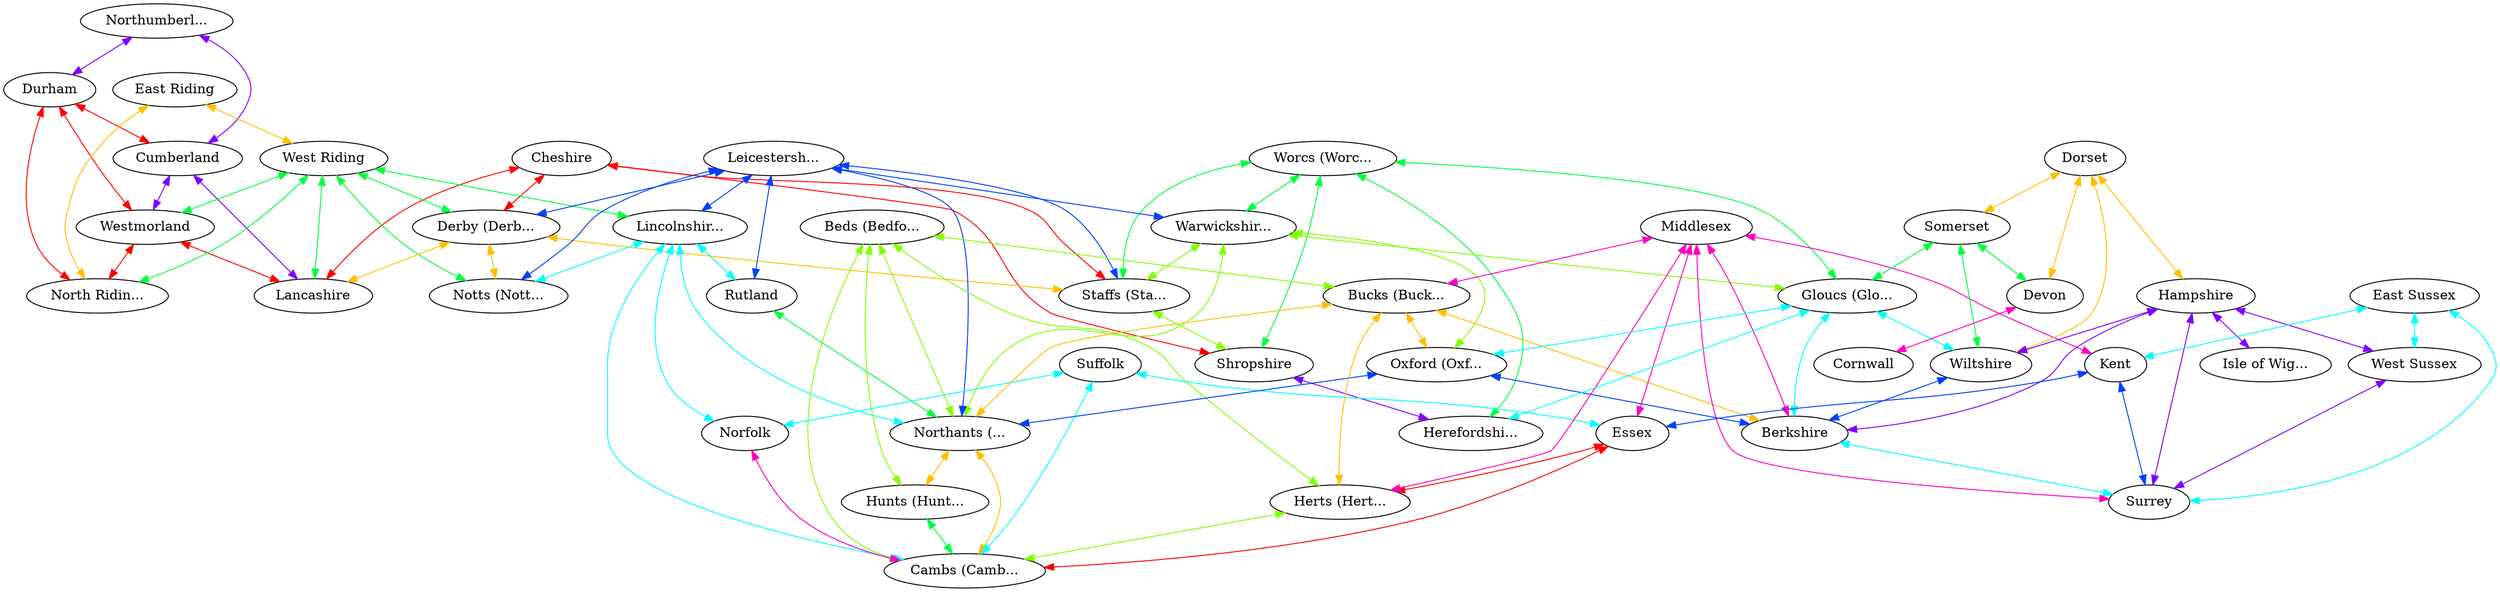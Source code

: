 graph x {
"Northumberland" [pos="3.41666666666667,-0.805555555555556",label="Northumberl..."]
"Durham" [pos="4.02777777777778,-1.27777777777778",label="Durham"]
"Cumberland" [pos="2.70833333333333,-0.972222222222222",label="Cumberland"]
"Westmorland" [pos="2.97222222222222,-1.77777777777778",label="Westmorland"]
"Lancashire" [pos="2.90277777777778,-2.84722222222222",label="Lancashire"]
"Cheshire" [pos="3.06944444444444,-3.5",label="Cheshire"]
"North Riding" [pos="4.29166666666667,-1.69444444444444",label="North Ridin..."]
"West Riding" [pos="3.94444444444444,-2.31944444444444",label="West Riding"]
"East Riding" [pos="4.97222222222222,-2.23611111111111",label="East Riding"]
"Shropshire" [pos="2.72222222222222,-4.41666666666667",label="Shropshire"]
"Staffs (Staffordshire)" [pos="3.51388888888889,-3.93055555555556",label="Staffs (Sta..."]
"Herefordshire" [pos="2.86111111111111,-5.19444444444444",label="Herefordshi..."]
"Worcs (Worcestershire)" [pos="3.47222222222222,-5.04166666666667",label="Worcs (Worc..."]
"Warwickshire" [pos="4.02777777777778,-5.125",label="Warwickshir..."]
"Derby (Derbyshire)" [pos="4,-3.68055555555556",label="Derby (Derb..."]
"Notts (Nottinghamshire)" [pos="4.54166666666667,-3.375",label="Notts (Nott..."]
"Lincolnshire" [pos="5.19444444444444,-3.23611111111111",label="Lincolnshir..."]
"Leicestershire" [pos="4.29166666666667,-4.41666666666667",label="Leicestersh..."]
"Rutland" [pos="4.875,-4.41666666666667",label="Rutland"]
"Northants (Northamptonshire)" [pos="4.55555555555556,-5.11111111111111",label="Northants (..."]
"Beds (Bedfordshire)" [pos="5.06944444444444,-5.20833333333333",label="Beds (Bedfo..."]
"Hunts (Huntingdonshire)" [pos="5.26388888888889,-4.76388888888889",label="Hunts (Hunt..."]
"Cambs (Cambridgeshire)" [pos="5.66666666666667,-4.93055555555556",label="Cambs (Camb..."]
"Norfolk" [pos="6.36111111111111,-4.31944444444444",label="Norfolk"]
"Suffolk" [pos="6.73611111111111,-5.08333333333333",label="Suffolk"]
"Herts (Hertfordshire)" [pos="5.125,-5.875",label="Herts (Hert..."]
"Essex" [pos="6.375,-5.79166666666667",label="Essex"]
"Oxford (Oxfordshire)" [pos="4.19444444444444,-5.55555555555556",label="Oxford (Oxf..."]
"Bucks (Buckinghamshire)" [pos="4.65277777777778,-5.70833333333333",label="Bucks (Buck..."]
"Berkshire" [pos="4.19444444444444,-6.25",label="Berkshire"]
"Middlesex" [pos="5.22222222222222,-6.18055555555556",label="Middlesex"]
"Gloucs (Gloucestershire)" [pos="3.51388888888889,-5.68055555555556",label="Gloucs (Glo..."]
"Somerset" [pos="2.86111111111111,-6.55555555555556",label="Somerset"]
"Wiltshire" [pos="3.65277777777778,-6.36111111111111",label="Wiltshire"]
"Cornwall" [pos="1.125,-7.73611111111111",label="Cornwall"]
"Devon" [pos="1.90277777777778,-7.52777777777778",label="Devon"]
"Dorset" [pos="3.31944444444444,-7.26388888888889",label="Dorset"]
"Hampshire" [pos="4.31944444444444,-6.68055555555556",label="Hampshire"]
"Isle of Wight" [pos="4.33333333333333,-7.65277777777778",label="Isle of Wig..."]
"Surrey" [pos="5.27777777777778,-6.54166666666667",label="Surrey"]
"West Sussex" [pos="4.84722222222222,-7.16666666666667",label="West Sussex"]
"Kent" [pos="6.02777777777778,-6.5",label="Kent"]
"East Sussex" [pos="5.66666666666667,-7.19444444444444",label="East Sussex"]
"Dorset" -- "Somerset" [dir="both",color="0.125,1,1"]
"Dorset" -- "Wiltshire" [dir="both",color="0.125,1,1"]
"Dorset" -- "Hampshire" [dir="both",color="0.125,1,1"]
"Dorset" -- "Devon" [dir="both",color="0.125,1,1"]
"Beds (Bedfordshire)" -- "Bucks (Buckinghamshire)" [dir="both",color="0.25,1,1"]
"Beds (Bedfordshire)" -- "Cambs (Cambridgeshire)" [dir="both",color="0.25,1,1"]
"Beds (Bedfordshire)" -- "Northants (Northamptonshire)" [dir="both",color="0.25,1,1"]
"Beds (Bedfordshire)" -- "Herts (Hertfordshire)" [dir="both",color="0.25,1,1"]
"Beds (Bedfordshire)" -- "Hunts (Huntingdonshire)" [dir="both",color="0.25,1,1"]
"Worcs (Worcestershire)" -- "Shropshire" [dir="both",color="0.375,1,1"]
"Worcs (Worcestershire)" -- "Warwickshire" [dir="both",color="0.375,1,1"]
"Worcs (Worcestershire)" -- "Gloucs (Gloucestershire)" [dir="both",color="0.375,1,1"]
"Worcs (Worcestershire)" -- "Staffs (Staffordshire)" [dir="both",color="0.375,1,1"]
"Worcs (Worcestershire)" -- "Herefordshire" [dir="both",color="0.375,1,1"]
"Suffolk" -- "Essex" [dir="both",color="0.5,1,1"]
"Suffolk" -- "Cambs (Cambridgeshire)" [dir="both",color="0.5,1,1"]
"Suffolk" -- "Norfolk" [dir="both",color="0.5,1,1"]
"Leicestershire" -- "Notts (Nottinghamshire)" [dir="both",color="0.625,1,1"]
"Leicestershire" -- "Warwickshire" [dir="both",color="0.625,1,1"]
"Leicestershire" -- "Northants (Northamptonshire)" [dir="both",color="0.625,1,1"]
"Leicestershire" -- "Lincolnshire" [dir="both",color="0.625,1,1"]
"Leicestershire" -- "Derby (Derbyshire)" [dir="both",color="0.625,1,1"]
"Leicestershire" -- "Staffs (Staffordshire)" [dir="both",color="0.625,1,1"]
"Leicestershire" -- "Rutland" [dir="both",color="0.625,1,1"]
"Hampshire" -- "Isle of Wight" [dir="both",color="0.75,1,1"]
"Hampshire" -- "Surrey" [dir="both",color="0.75,1,1"]
"Hampshire" -- "Wiltshire" [dir="both",color="0.75,1,1"]
"Hampshire" -- "West Sussex" [dir="both",color="0.75,1,1"]
"Hampshire" -- "Berkshire" [dir="both",color="0.75,1,1"]
"Middlesex" -- "Kent" [dir="both",color="0.875,1,1"]
"Middlesex" -- "Bucks (Buckinghamshire)" [dir="both",color="0.875,1,1"]
"Middlesex" -- "Surrey" [dir="both",color="0.875,1,1"]
"Middlesex" -- "Essex" [dir="both",color="0.875,1,1"]
"Middlesex" -- "Herts (Hertfordshire)" [dir="both",color="0.875,1,1"]
"Middlesex" -- "Berkshire" [dir="both",color="0.875,1,1"]
"Cheshire" -- "Shropshire" [dir="both",color="1,1,1"]
"Cheshire" -- "Derby (Derbyshire)" [dir="both",color="1,1,1"]
"Cheshire" -- "Lancashire" [dir="both",color="1,1,1"]
"Cheshire" -- "Staffs (Staffordshire)" [dir="both",color="1,1,1"]
"Bucks (Buckinghamshire)" -- "Northants (Northamptonshire)" [dir="both",color="0.125,1,1"]
"Bucks (Buckinghamshire)" -- "Herts (Hertfordshire)" [dir="both",color="0.125,1,1"]
"Bucks (Buckinghamshire)" -- "Oxford (Oxfordshire)" [dir="both",color="0.125,1,1"]
"Bucks (Buckinghamshire)" -- "Berkshire" [dir="both",color="0.125,1,1"]
"Warwickshire" -- "Gloucs (Gloucestershire)" [dir="both",color="0.25,1,1"]
"Warwickshire" -- "Northants (Northamptonshire)" [dir="both",color="0.25,1,1"]
"Warwickshire" -- "Staffs (Staffordshire)" [dir="both",color="0.25,1,1"]
"Warwickshire" -- "Oxford (Oxfordshire)" [dir="both",color="0.25,1,1"]
"Somerset" -- "Gloucs (Gloucestershire)" [dir="both",color="0.375,1,1"]
"Somerset" -- "Wiltshire" [dir="both",color="0.375,1,1"]
"Somerset" -- "Devon" [dir="both",color="0.375,1,1"]
"Gloucs (Gloucestershire)" -- "Wiltshire" [dir="both",color="0.5,1,1"]
"Gloucs (Gloucestershire)" -- "Oxford (Oxfordshire)" [dir="both",color="0.5,1,1"]
"Gloucs (Gloucestershire)" -- "Herefordshire" [dir="both",color="0.5,1,1"]
"Gloucs (Gloucestershire)" -- "Berkshire" [dir="both",color="0.5,1,1"]
"Wiltshire" -- "Berkshire" [dir="both",color="0.625,1,1"]
"Northumberland" -- "Cumberland" [dir="both",color="0.75,1,1"]
"Northumberland" -- "Durham" [dir="both",color="0.75,1,1"]
"Devon" -- "Cornwall" [dir="both",color="0.875,1,1"]
"Durham" -- "Cumberland" [dir="both",color="1,1,1"]
"Durham" -- "North Riding" [dir="both",color="1,1,1"]
"Durham" -- "Westmorland" [dir="both",color="1,1,1"]
"East Riding" -- "West Riding" [dir="both",color="0.125,1,1"]
"East Riding" -- "North Riding" [dir="both",color="0.125,1,1"]
"West Riding" -- "Notts (Nottinghamshire)" [dir="both",color="0.375,1,1"]
"West Riding" -- "Lincolnshire" [dir="both",color="0.375,1,1"]
"West Riding" -- "Derby (Derbyshire)" [dir="both",color="0.375,1,1"]
"West Riding" -- "Lancashire" [dir="both",color="0.375,1,1"]
"West Riding" -- "Westmorland" [dir="both",color="0.375,1,1"]
"West Riding" -- "North Riding" [dir="both",color="0.375,1,1"]
"Lincolnshire" -- "Notts (Nottinghamshire)" [dir="both",color="0.5,1,1"]
"Lincolnshire" -- "Cambs (Cambridgeshire)" [dir="both",color="0.5,1,1"]
"Lincolnshire" -- "Northants (Northamptonshire)" [dir="both",color="0.5,1,1"]
"Lincolnshire" -- "Rutland" [dir="both",color="0.5,1,1"]
"Lincolnshire" -- "Norfolk" [dir="both",color="0.5,1,1"]
"Oxford (Oxfordshire)" -- "Northants (Northamptonshire)" [dir="both",color="0.625,1,1"]
"Oxford (Oxfordshire)" -- "Berkshire" [dir="both",color="0.625,1,1"]
"Cumberland" -- "Lancashire" [dir="both",color="0.75,1,1"]
"Cumberland" -- "Westmorland" [dir="both",color="0.75,1,1"]
"Norfolk" -- "Cambs (Cambridgeshire)" [dir="both",color="0.875,1,1"]
"Westmorland" -- "Lancashire" [dir="both",color="1,1,1"]
"Westmorland" -- "North Riding" [dir="both",color="1,1,1"]
"Derby (Derbyshire)" -- "Notts (Nottinghamshire)" [dir="both",color="0.125,1,1"]
"Derby (Derbyshire)" -- "Lancashire" [dir="both",color="0.125,1,1"]
"Derby (Derbyshire)" -- "Staffs (Staffordshire)" [dir="both",color="0.125,1,1"]
"Staffs (Staffordshire)" -- "Shropshire" [dir="both",color="0.25,1,1"]
"Rutland" -- "Northants (Northamptonshire)" [dir="both",color="0.375,1,1"]
"East Sussex" -- "Kent" [dir="both",color="0.5,1,1"]
"East Sussex" -- "Surrey" [dir="both",color="0.5,1,1"]
"East Sussex" -- "West Sussex" [dir="both",color="0.5,1,1"]
"Kent" -- "Essex" [dir="both",color="0.625,1,1"]
"Kent" -- "Surrey" [dir="both",color="0.625,1,1"]
"West Sussex" -- "Surrey" [dir="both",color="0.75,1,1"]
"Essex" -- "Cambs (Cambridgeshire)" [dir="both",color="1,1,1"]
"Essex" -- "Herts (Hertfordshire)" [dir="both",color="1,1,1"]
"Northants (Northamptonshire)" -- "Hunts (Huntingdonshire)" [dir="both",color="0.125,1,1"]
"Northants (Northamptonshire)" -- "Cambs (Cambridgeshire)" [dir="both",color="0.125,1,1"]
"Herts (Hertfordshire)" -- "Cambs (Cambridgeshire)" [dir="both",color="0.25,1,1"]
"Hunts (Huntingdonshire)" -- "Cambs (Cambridgeshire)" [dir="both",color="0.375,1,1"]
"Berkshire" -- "Surrey" [dir="both",color="0.5,1,1"]
"Shropshire" -- "Herefordshire" [dir="both",color="0.75,1,1"]
}
